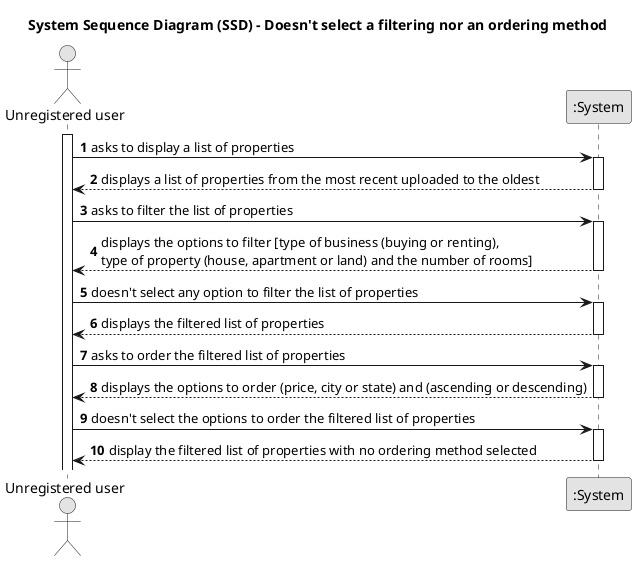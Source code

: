 @startuml
skinparam monochrome true
skinparam packageStyle rectangle
skinparam shadowing false

title System Sequence Diagram (SSD) - Doesn't select a filtering nor an ordering method

autonumber

actor "Unregistered user" as User
participant ":System" as System

activate User

    User -> System : asks to display a list of properties
        activate System

    System --> User : displays a list of properties from the most recent uploaded to the oldest
        deactivate System

    User -> System : asks to filter the list of properties
        activate System

    System --> User : displays the options to filter [type of business (buying or renting), \ntype of property (house, apartment or land) and the number of rooms]
        deactivate System

    User -> System : doesn't select any option to filter the list of properties
        activate System

    System --> User : displays the filtered list of properties
        deactivate System

    User -> System : asks to order the filtered list of properties
        activate System

    System --> User : displays the options to order (price, city or state) and (ascending or descending)
        deactivate System

    User -> System : doesn't select the options to order the filtered list of properties
        activate System

    System --> User : display the filtered list of properties with no ordering method selected
        deactivate System


@enduml
